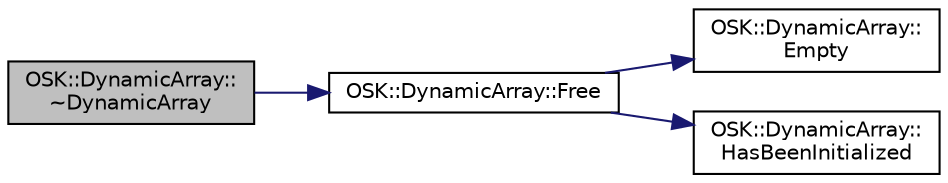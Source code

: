 digraph "OSK::DynamicArray::~DynamicArray"
{
 // LATEX_PDF_SIZE
  edge [fontname="Helvetica",fontsize="10",labelfontname="Helvetica",labelfontsize="10"];
  node [fontname="Helvetica",fontsize="10",shape=record];
  rankdir="LR";
  Node1 [label="OSK::DynamicArray::\l~DynamicArray",height=0.2,width=0.4,color="black", fillcolor="grey75", style="filled", fontcolor="black",tooltip="Destruye el array."];
  Node1 -> Node2 [color="midnightblue",fontsize="10",style="solid",fontname="Helvetica"];
  Node2 [label="OSK::DynamicArray::Free",height=0.2,width=0.4,color="black", fillcolor="white", style="filled",URL="$class_o_s_k_1_1_dynamic_array.html#a712ee677ebccc400ea7623d3ec966e4e",tooltip="Elimina el array, liberando memoria."];
  Node2 -> Node3 [color="midnightblue",fontsize="10",style="solid",fontname="Helvetica"];
  Node3 [label="OSK::DynamicArray::\lEmpty",height=0.2,width=0.4,color="black", fillcolor="white", style="filled",URL="$class_o_s_k_1_1_dynamic_array.html#ad544522cb3202359757c98af4d37a37b",tooltip="Elimina los elementos, sin liberar memoria."];
  Node2 -> Node4 [color="midnightblue",fontsize="10",style="solid",fontname="Helvetica"];
  Node4 [label="OSK::DynamicArray::\lHasBeenInitialized",height=0.2,width=0.4,color="black", fillcolor="white", style="filled",URL="$class_o_s_k_1_1_dynamic_array.html#a24b36038b685ea5f33b2b9b279035cef",tooltip="Devuelve true si el array se ha inicializado."];
}
